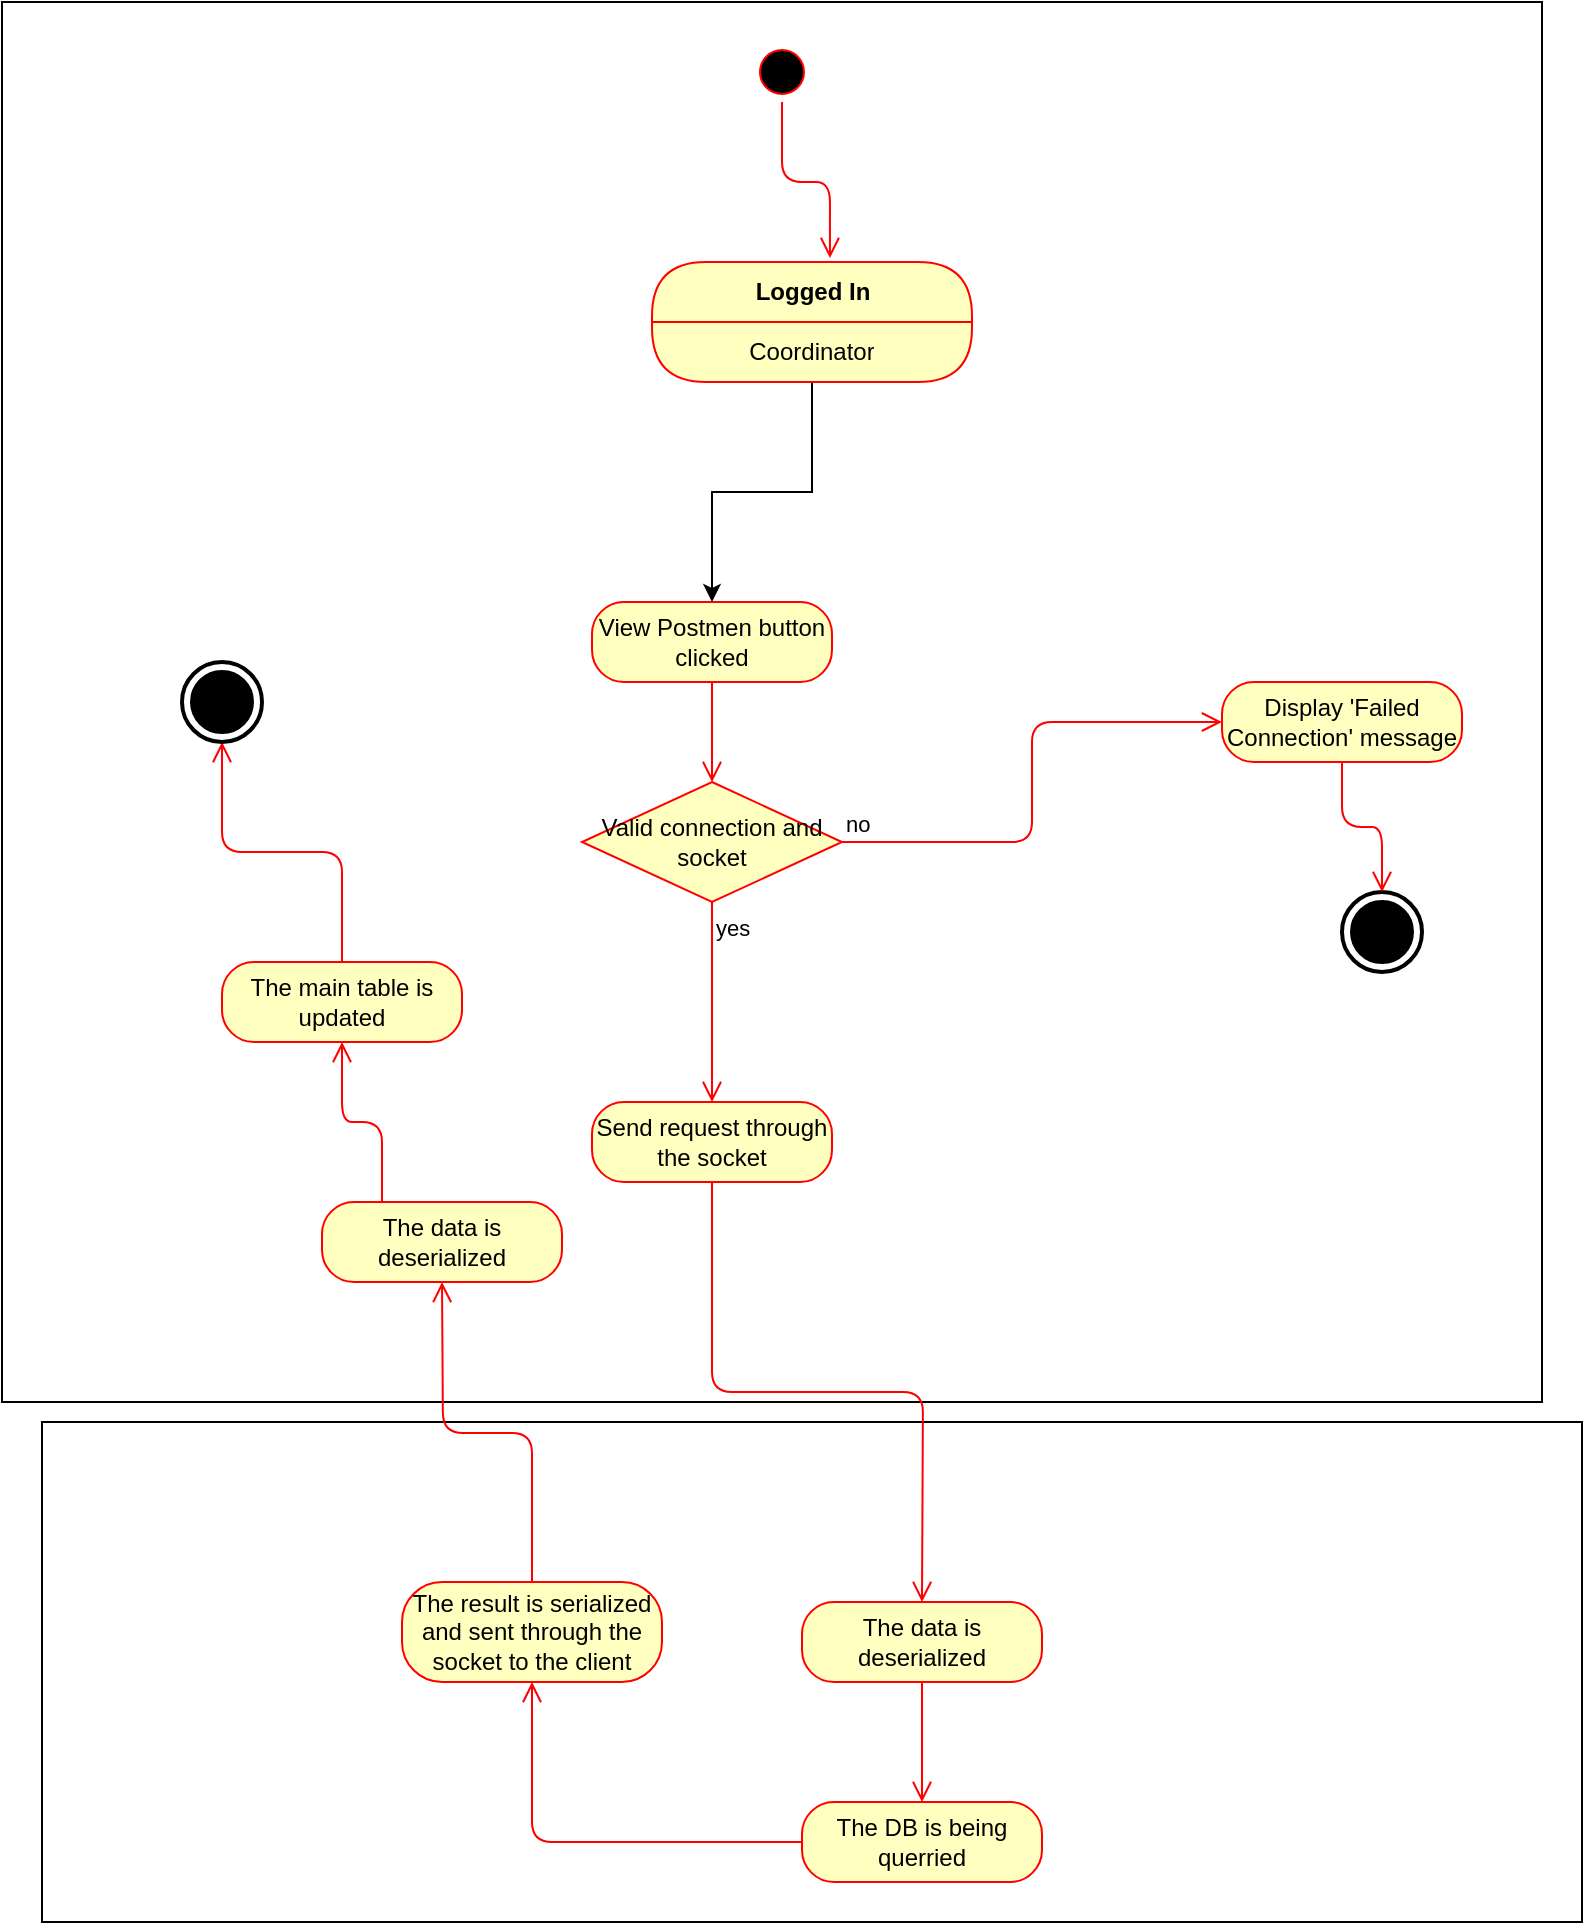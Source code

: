 <mxfile version="13.0.3" type="device"><diagram id="4l19DFj7exUcKNhxttUF" name="Page-1"><mxGraphModel dx="834" dy="1913" grid="1" gridSize="10" guides="1" tooltips="1" connect="1" arrows="1" fold="1" page="1" pageScale="1" pageWidth="850" pageHeight="1100" math="0" shadow="0"><root><mxCell id="0"/><mxCell id="1" parent="0"/><mxCell id="-A_bmp65HDJceYMDR0A1-1" value="" style="html=1;dashed=0;whitespace=wrap;" vertex="1" parent="1"><mxGeometry x="60" y="-90" width="770" height="700" as="geometry"/></mxCell><mxCell id="-A_bmp65HDJceYMDR0A1-4" value="View Postmen button clicked" style="rounded=1;whiteSpace=wrap;html=1;arcSize=40;fontColor=#000000;fillColor=#ffffc0;strokeColor=#ff0000;" vertex="1" parent="1"><mxGeometry x="355" y="210" width="120" height="40" as="geometry"/></mxCell><mxCell id="-A_bmp65HDJceYMDR0A1-5" value="" style="edgeStyle=orthogonalEdgeStyle;html=1;verticalAlign=bottom;endArrow=open;endSize=8;strokeColor=#ff0000;" edge="1" parent="1" source="-A_bmp65HDJceYMDR0A1-4"><mxGeometry relative="1" as="geometry"><mxPoint x="415" y="300" as="targetPoint"/></mxGeometry></mxCell><mxCell id="-A_bmp65HDJceYMDR0A1-8" value="" style="ellipse;html=1;shape=startState;fillColor=#000000;strokeColor=#ff0000;" vertex="1" parent="1"><mxGeometry x="435" y="-70" width="30" height="30" as="geometry"/></mxCell><mxCell id="-A_bmp65HDJceYMDR0A1-9" value="" style="edgeStyle=orthogonalEdgeStyle;html=1;verticalAlign=bottom;endArrow=open;endSize=8;strokeColor=#ff0000;entryX=0.556;entryY=-0.033;entryDx=0;entryDy=0;entryPerimeter=0;" edge="1" parent="1" source="-A_bmp65HDJceYMDR0A1-8" target="-A_bmp65HDJceYMDR0A1-37"><mxGeometry relative="1" as="geometry"><mxPoint x="125" y="80" as="targetPoint"/></mxGeometry></mxCell><mxCell id="-A_bmp65HDJceYMDR0A1-10" style="edgeStyle=orthogonalEdgeStyle;rounded=0;orthogonalLoop=1;jettySize=auto;html=1;" edge="1" parent="1" source="-A_bmp65HDJceYMDR0A1-37" target="-A_bmp65HDJceYMDR0A1-4"><mxGeometry relative="1" as="geometry"><mxPoint x="432.04" y="174" as="targetPoint"/></mxGeometry></mxCell><mxCell id="-A_bmp65HDJceYMDR0A1-22" value="" style="html=1;dashed=0;whitespace=wrap;" vertex="1" parent="1"><mxGeometry x="80" y="620" width="770" height="250" as="geometry"/></mxCell><mxCell id="-A_bmp65HDJceYMDR0A1-23" value="The data is deserialized" style="rounded=1;whiteSpace=wrap;html=1;arcSize=40;fontColor=#000000;fillColor=#ffffc0;strokeColor=#ff0000;" vertex="1" parent="1"><mxGeometry x="460" y="710" width="120" height="40" as="geometry"/></mxCell><mxCell id="-A_bmp65HDJceYMDR0A1-24" value="The DB is being querried" style="rounded=1;whiteSpace=wrap;html=1;arcSize=40;fontColor=#000000;fillColor=#ffffc0;strokeColor=#ff0000;" vertex="1" parent="1"><mxGeometry x="460" y="810" width="120" height="40" as="geometry"/></mxCell><mxCell id="-A_bmp65HDJceYMDR0A1-25" value="The result is serialized and sent through the socket to the client" style="rounded=1;whiteSpace=wrap;html=1;arcSize=40;fontColor=#000000;fillColor=#ffffc0;strokeColor=#ff0000;" vertex="1" parent="1"><mxGeometry x="260" y="700" width="130" height="50" as="geometry"/></mxCell><mxCell id="-A_bmp65HDJceYMDR0A1-27" value="" style="edgeStyle=orthogonalEdgeStyle;html=1;verticalAlign=bottom;endArrow=open;endSize=8;strokeColor=#ff0000;exitX=0.5;exitY=1;exitDx=0;exitDy=0;entryX=0.5;entryY=0;entryDx=0;entryDy=0;" edge="1" parent="1" source="-A_bmp65HDJceYMDR0A1-23" target="-A_bmp65HDJceYMDR0A1-24"><mxGeometry relative="1" as="geometry"><mxPoint x="530" y="720" as="targetPoint"/><mxPoint x="470" y="600" as="sourcePoint"/></mxGeometry></mxCell><mxCell id="-A_bmp65HDJceYMDR0A1-28" value="" style="edgeStyle=orthogonalEdgeStyle;html=1;verticalAlign=bottom;endArrow=open;endSize=8;strokeColor=#ff0000;exitX=0;exitY=0.5;exitDx=0;exitDy=0;entryX=0.5;entryY=1;entryDx=0;entryDy=0;" edge="1" parent="1" source="-A_bmp65HDJceYMDR0A1-24" target="-A_bmp65HDJceYMDR0A1-25"><mxGeometry relative="1" as="geometry"><mxPoint x="530" y="820" as="targetPoint"/><mxPoint x="530" y="760" as="sourcePoint"/></mxGeometry></mxCell><mxCell id="-A_bmp65HDJceYMDR0A1-29" value="" style="edgeStyle=orthogonalEdgeStyle;html=1;verticalAlign=bottom;endArrow=open;endSize=8;strokeColor=#ff0000;exitX=0.5;exitY=0;exitDx=0;exitDy=0;" edge="1" parent="1" source="-A_bmp65HDJceYMDR0A1-25"><mxGeometry relative="1" as="geometry"><mxPoint x="280" y="550" as="targetPoint"/><mxPoint x="470" y="840" as="sourcePoint"/></mxGeometry></mxCell><mxCell id="-A_bmp65HDJceYMDR0A1-30" value="The data is deserialized" style="rounded=1;whiteSpace=wrap;html=1;arcSize=40;fontColor=#000000;fillColor=#ffffc0;strokeColor=#ff0000;" vertex="1" parent="1"><mxGeometry x="220" y="510" width="120" height="40" as="geometry"/></mxCell><mxCell id="-A_bmp65HDJceYMDR0A1-31" value="The main table is updated" style="rounded=1;whiteSpace=wrap;html=1;arcSize=40;fontColor=#000000;fillColor=#ffffc0;strokeColor=#ff0000;" vertex="1" parent="1"><mxGeometry x="170" y="390" width="120" height="40" as="geometry"/></mxCell><mxCell id="-A_bmp65HDJceYMDR0A1-32" value="" style="edgeStyle=orthogonalEdgeStyle;html=1;verticalAlign=bottom;endArrow=open;endSize=8;strokeColor=#ff0000;exitX=0.25;exitY=0;exitDx=0;exitDy=0;entryX=0.5;entryY=1;entryDx=0;entryDy=0;" edge="1" parent="1" source="-A_bmp65HDJceYMDR0A1-30" target="-A_bmp65HDJceYMDR0A1-31"><mxGeometry relative="1" as="geometry"><mxPoint x="290" y="560" as="targetPoint"/><mxPoint x="335" y="710" as="sourcePoint"/></mxGeometry></mxCell><mxCell id="-A_bmp65HDJceYMDR0A1-33" value="Valid connection and socket" style="rhombus;whiteSpace=wrap;html=1;fillColor=#ffffc0;strokeColor=#ff0000;" vertex="1" parent="1"><mxGeometry x="350" y="300" width="130" height="60" as="geometry"/></mxCell><mxCell id="-A_bmp65HDJceYMDR0A1-34" value="no" style="edgeStyle=orthogonalEdgeStyle;html=1;align=left;verticalAlign=bottom;endArrow=open;endSize=8;strokeColor=#ff0000;entryX=0;entryY=0.5;entryDx=0;entryDy=0;" edge="1" parent="1" source="-A_bmp65HDJceYMDR0A1-33" target="-A_bmp65HDJceYMDR0A1-46"><mxGeometry x="-1" relative="1" as="geometry"><mxPoint x="660" y="270" as="targetPoint"/></mxGeometry></mxCell><mxCell id="-A_bmp65HDJceYMDR0A1-37" value="Logged In" style="swimlane;html=1;fontStyle=1;align=center;verticalAlign=middle;childLayout=stackLayout;horizontal=1;startSize=30;horizontalStack=0;resizeParent=0;resizeLast=1;container=0;fontColor=#000000;collapsible=0;rounded=1;arcSize=30;strokeColor=#ff0000;fillColor=#ffffc0;swimlaneFillColor=#ffffc0;dropTarget=0;" vertex="1" parent="1"><mxGeometry x="385" y="40" width="160" height="60" as="geometry"/></mxCell><mxCell id="-A_bmp65HDJceYMDR0A1-38" value="Coordinator" style="text;html=1;strokeColor=none;fillColor=none;align=center;verticalAlign=middle;spacingLeft=4;spacingRight=4;whiteSpace=wrap;overflow=hidden;rotatable=0;fontColor=#000000;" vertex="1" parent="-A_bmp65HDJceYMDR0A1-37"><mxGeometry y="30" width="160" height="30" as="geometry"/></mxCell><mxCell id="-A_bmp65HDJceYMDR0A1-42" value="yes" style="edgeStyle=orthogonalEdgeStyle;html=1;align=left;verticalAlign=top;endArrow=open;endSize=8;strokeColor=#ff0000;exitX=0.5;exitY=1;exitDx=0;exitDy=0;" edge="1" parent="1" source="-A_bmp65HDJceYMDR0A1-33"><mxGeometry x="-1" relative="1" as="geometry"><mxPoint x="415" y="460" as="targetPoint"/><mxPoint x="590" y="240" as="sourcePoint"/></mxGeometry></mxCell><mxCell id="-A_bmp65HDJceYMDR0A1-43" value="" style="edgeStyle=orthogonalEdgeStyle;html=1;align=left;verticalAlign=bottom;endArrow=open;endSize=8;strokeColor=#ff0000;entryX=0.5;entryY=1;entryDx=0;entryDy=0;entryPerimeter=0;exitX=0.5;exitY=0;exitDx=0;exitDy=0;" edge="1" parent="1" source="-A_bmp65HDJceYMDR0A1-31" target="-A_bmp65HDJceYMDR0A1-44"><mxGeometry x="-1" relative="1" as="geometry"><mxPoint x="670" y="280" as="targetPoint"/><mxPoint x="490" y="340" as="sourcePoint"/></mxGeometry></mxCell><mxCell id="-A_bmp65HDJceYMDR0A1-44" value="" style="html=1;shape=mxgraph.sysml.actFinal;strokeWidth=2;verticalLabelPosition=bottom;verticalAlignment=top;" vertex="1" parent="1"><mxGeometry x="150" y="240" width="40" height="40" as="geometry"/></mxCell><mxCell id="-A_bmp65HDJceYMDR0A1-45" value="" style="html=1;shape=mxgraph.sysml.actFinal;strokeWidth=2;verticalLabelPosition=bottom;verticalAlignment=top;" vertex="1" parent="1"><mxGeometry x="730" y="355" width="40" height="40" as="geometry"/></mxCell><mxCell id="-A_bmp65HDJceYMDR0A1-46" value="Display 'Failed Connection' message" style="rounded=1;whiteSpace=wrap;html=1;arcSize=40;fontColor=#000000;fillColor=#ffffc0;strokeColor=#ff0000;" vertex="1" parent="1"><mxGeometry x="670" y="250" width="120" height="40" as="geometry"/></mxCell><mxCell id="-A_bmp65HDJceYMDR0A1-47" value="" style="edgeStyle=orthogonalEdgeStyle;html=1;verticalAlign=bottom;endArrow=open;endSize=8;strokeColor=#ff0000;entryX=0.5;entryY=0;entryDx=0;entryDy=0;entryPerimeter=0;" edge="1" parent="1" source="-A_bmp65HDJceYMDR0A1-46" target="-A_bmp65HDJceYMDR0A1-45"><mxGeometry relative="1" as="geometry"><mxPoint x="800" y="365" as="targetPoint"/></mxGeometry></mxCell><mxCell id="-A_bmp65HDJceYMDR0A1-48" value="Send request through the socket" style="rounded=1;whiteSpace=wrap;html=1;arcSize=40;fontColor=#000000;fillColor=#ffffc0;strokeColor=#ff0000;" vertex="1" parent="1"><mxGeometry x="355" y="460" width="120" height="40" as="geometry"/></mxCell><mxCell id="-A_bmp65HDJceYMDR0A1-49" value="" style="edgeStyle=orthogonalEdgeStyle;html=1;verticalAlign=bottom;endArrow=open;endSize=8;strokeColor=#ff0000;exitX=0.5;exitY=1;exitDx=0;exitDy=0;" edge="1" parent="1" source="-A_bmp65HDJceYMDR0A1-48"><mxGeometry relative="1" as="geometry"><mxPoint x="520" y="710" as="targetPoint"/><mxPoint x="530" y="760" as="sourcePoint"/></mxGeometry></mxCell></root></mxGraphModel></diagram></mxfile>